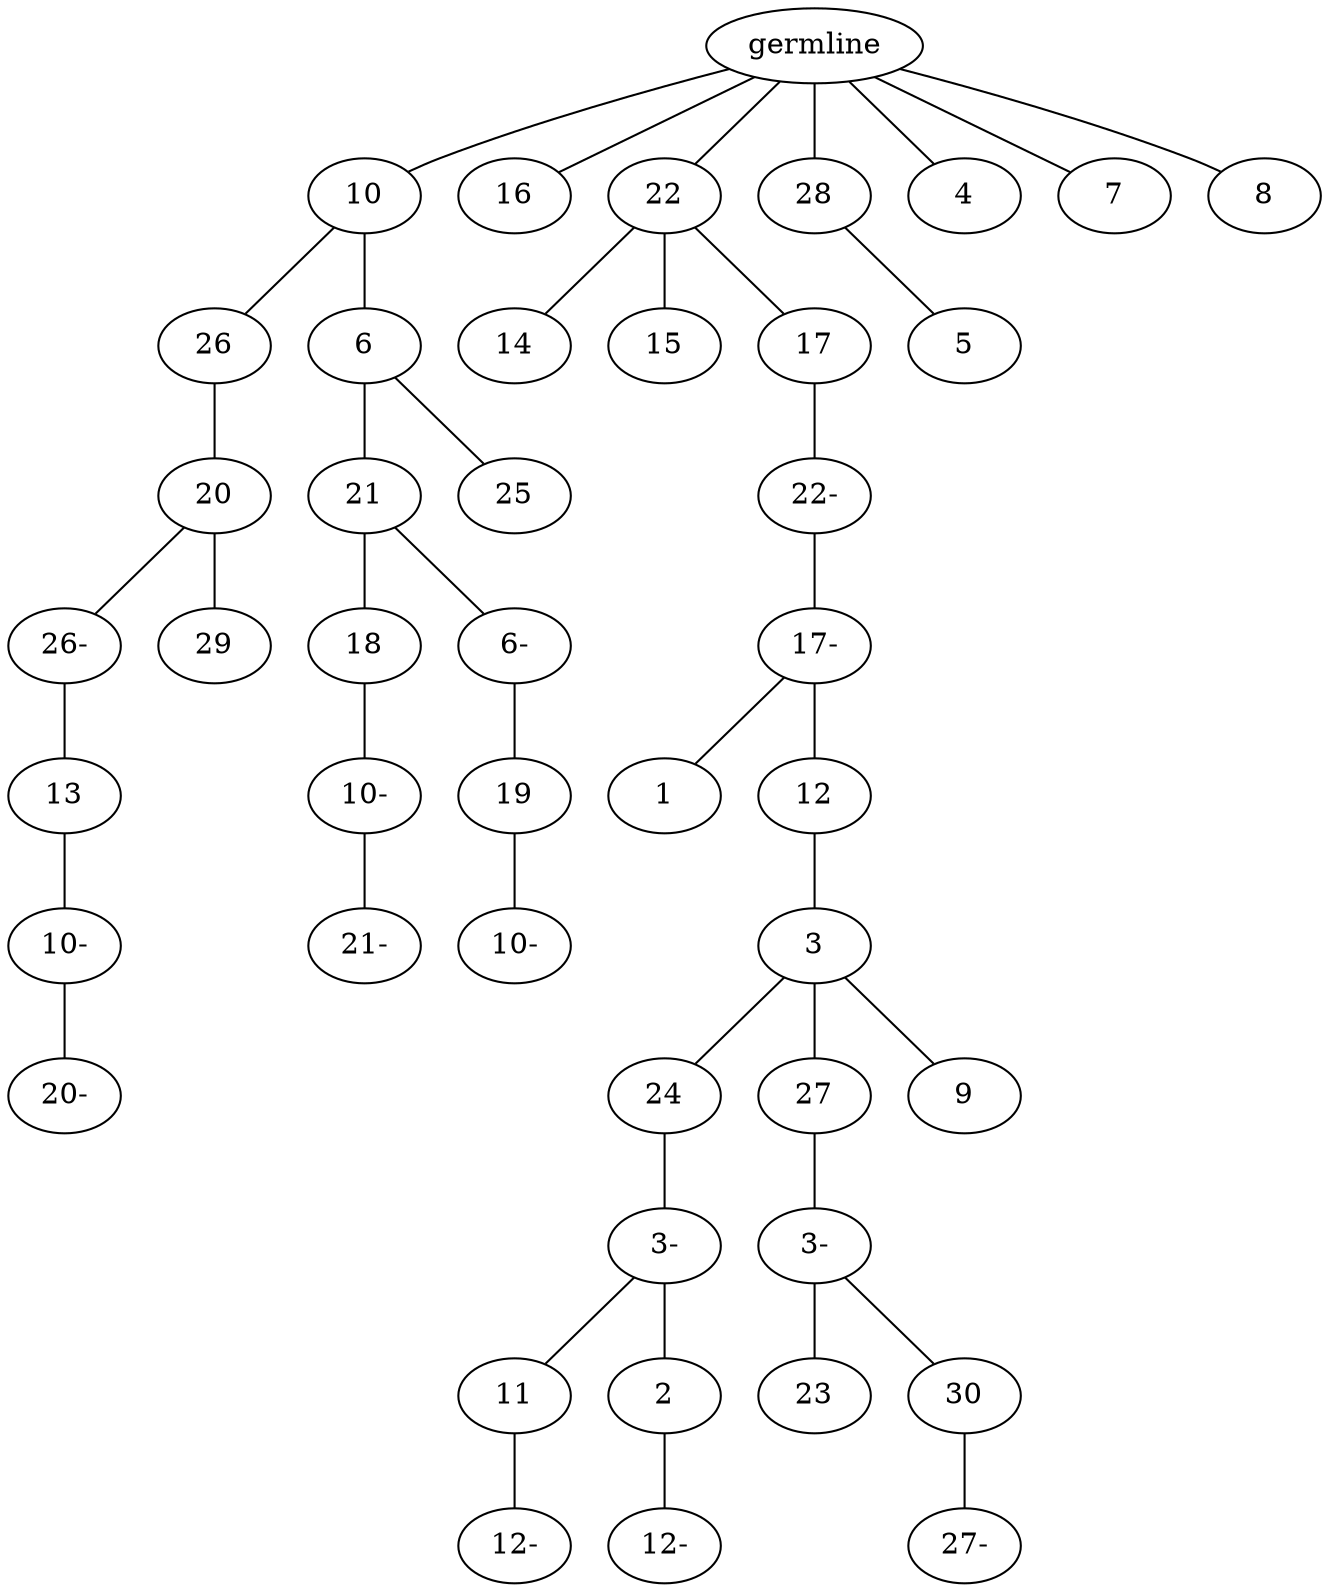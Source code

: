 graph tree {
    "140084896410304" [label="germline"];
    "140084895678320" [label="10"];
    "140084895513280" [label="26"];
    "140084895512224" [label="20"];
    "140084895513520" [label="26-"];
    "140084895513040" [label="13"];
    "140084895513616" [label="10-"];
    "140084895513760" [label="20-"];
    "140084895513664" [label="29"];
    "140084895510592" [label="6"];
    "140084895511552" [label="21"];
    "140084895512512" [label="18"];
    "140084895513472" [label="10-"];
    "140084895514048" [label="21-"];
    "140084895512704" [label="6-"];
    "140084895513904" [label="19"];
    "140084895514336" [label="10-"];
    "140084895512368" [label="25"];
    "140084895109328" [label="16"];
    "140084895514192" [label="22"];
    "140084895511408" [label="14"];
    "140084895513376" [label="15"];
    "140084895514000" [label="17"];
    "140084895514384" [label="22-"];
    "140084895547744" [label="17-"];
    "140084895548080" [label="1"];
    "140084895547456" [label="12"];
    "140084895548464" [label="3"];
    "140084895548608" [label="24"];
    "140084895549088" [label="3-"];
    "140084895549376" [label="11"];
    "140084895549664" [label="12-"];
    "140084895549232" [label="2"];
    "140084895549472" [label="12-"];
    "140084895548752" [label="27"];
    "140084895550480" [label="3-"];
    "140084895549712" [label="23"];
    "140084895549424" [label="30"];
    "140084895549808" [label="27-"];
    "140084895548272" [label="9"];
    "140084895514288" [label="28"];
    "140084895514576" [label="5"];
    "140084895513856" [label="4"];
    "140084895511312" [label="7"];
    "140084895513568" [label="8"];
    "140084896410304" -- "140084895678320";
    "140084896410304" -- "140084895109328";
    "140084896410304" -- "140084895514192";
    "140084896410304" -- "140084895514288";
    "140084896410304" -- "140084895513856";
    "140084896410304" -- "140084895511312";
    "140084896410304" -- "140084895513568";
    "140084895678320" -- "140084895513280";
    "140084895678320" -- "140084895510592";
    "140084895513280" -- "140084895512224";
    "140084895512224" -- "140084895513520";
    "140084895512224" -- "140084895513664";
    "140084895513520" -- "140084895513040";
    "140084895513040" -- "140084895513616";
    "140084895513616" -- "140084895513760";
    "140084895510592" -- "140084895511552";
    "140084895510592" -- "140084895512368";
    "140084895511552" -- "140084895512512";
    "140084895511552" -- "140084895512704";
    "140084895512512" -- "140084895513472";
    "140084895513472" -- "140084895514048";
    "140084895512704" -- "140084895513904";
    "140084895513904" -- "140084895514336";
    "140084895514192" -- "140084895511408";
    "140084895514192" -- "140084895513376";
    "140084895514192" -- "140084895514000";
    "140084895514000" -- "140084895514384";
    "140084895514384" -- "140084895547744";
    "140084895547744" -- "140084895548080";
    "140084895547744" -- "140084895547456";
    "140084895547456" -- "140084895548464";
    "140084895548464" -- "140084895548608";
    "140084895548464" -- "140084895548752";
    "140084895548464" -- "140084895548272";
    "140084895548608" -- "140084895549088";
    "140084895549088" -- "140084895549376";
    "140084895549088" -- "140084895549232";
    "140084895549376" -- "140084895549664";
    "140084895549232" -- "140084895549472";
    "140084895548752" -- "140084895550480";
    "140084895550480" -- "140084895549712";
    "140084895550480" -- "140084895549424";
    "140084895549424" -- "140084895549808";
    "140084895514288" -- "140084895514576";
}
